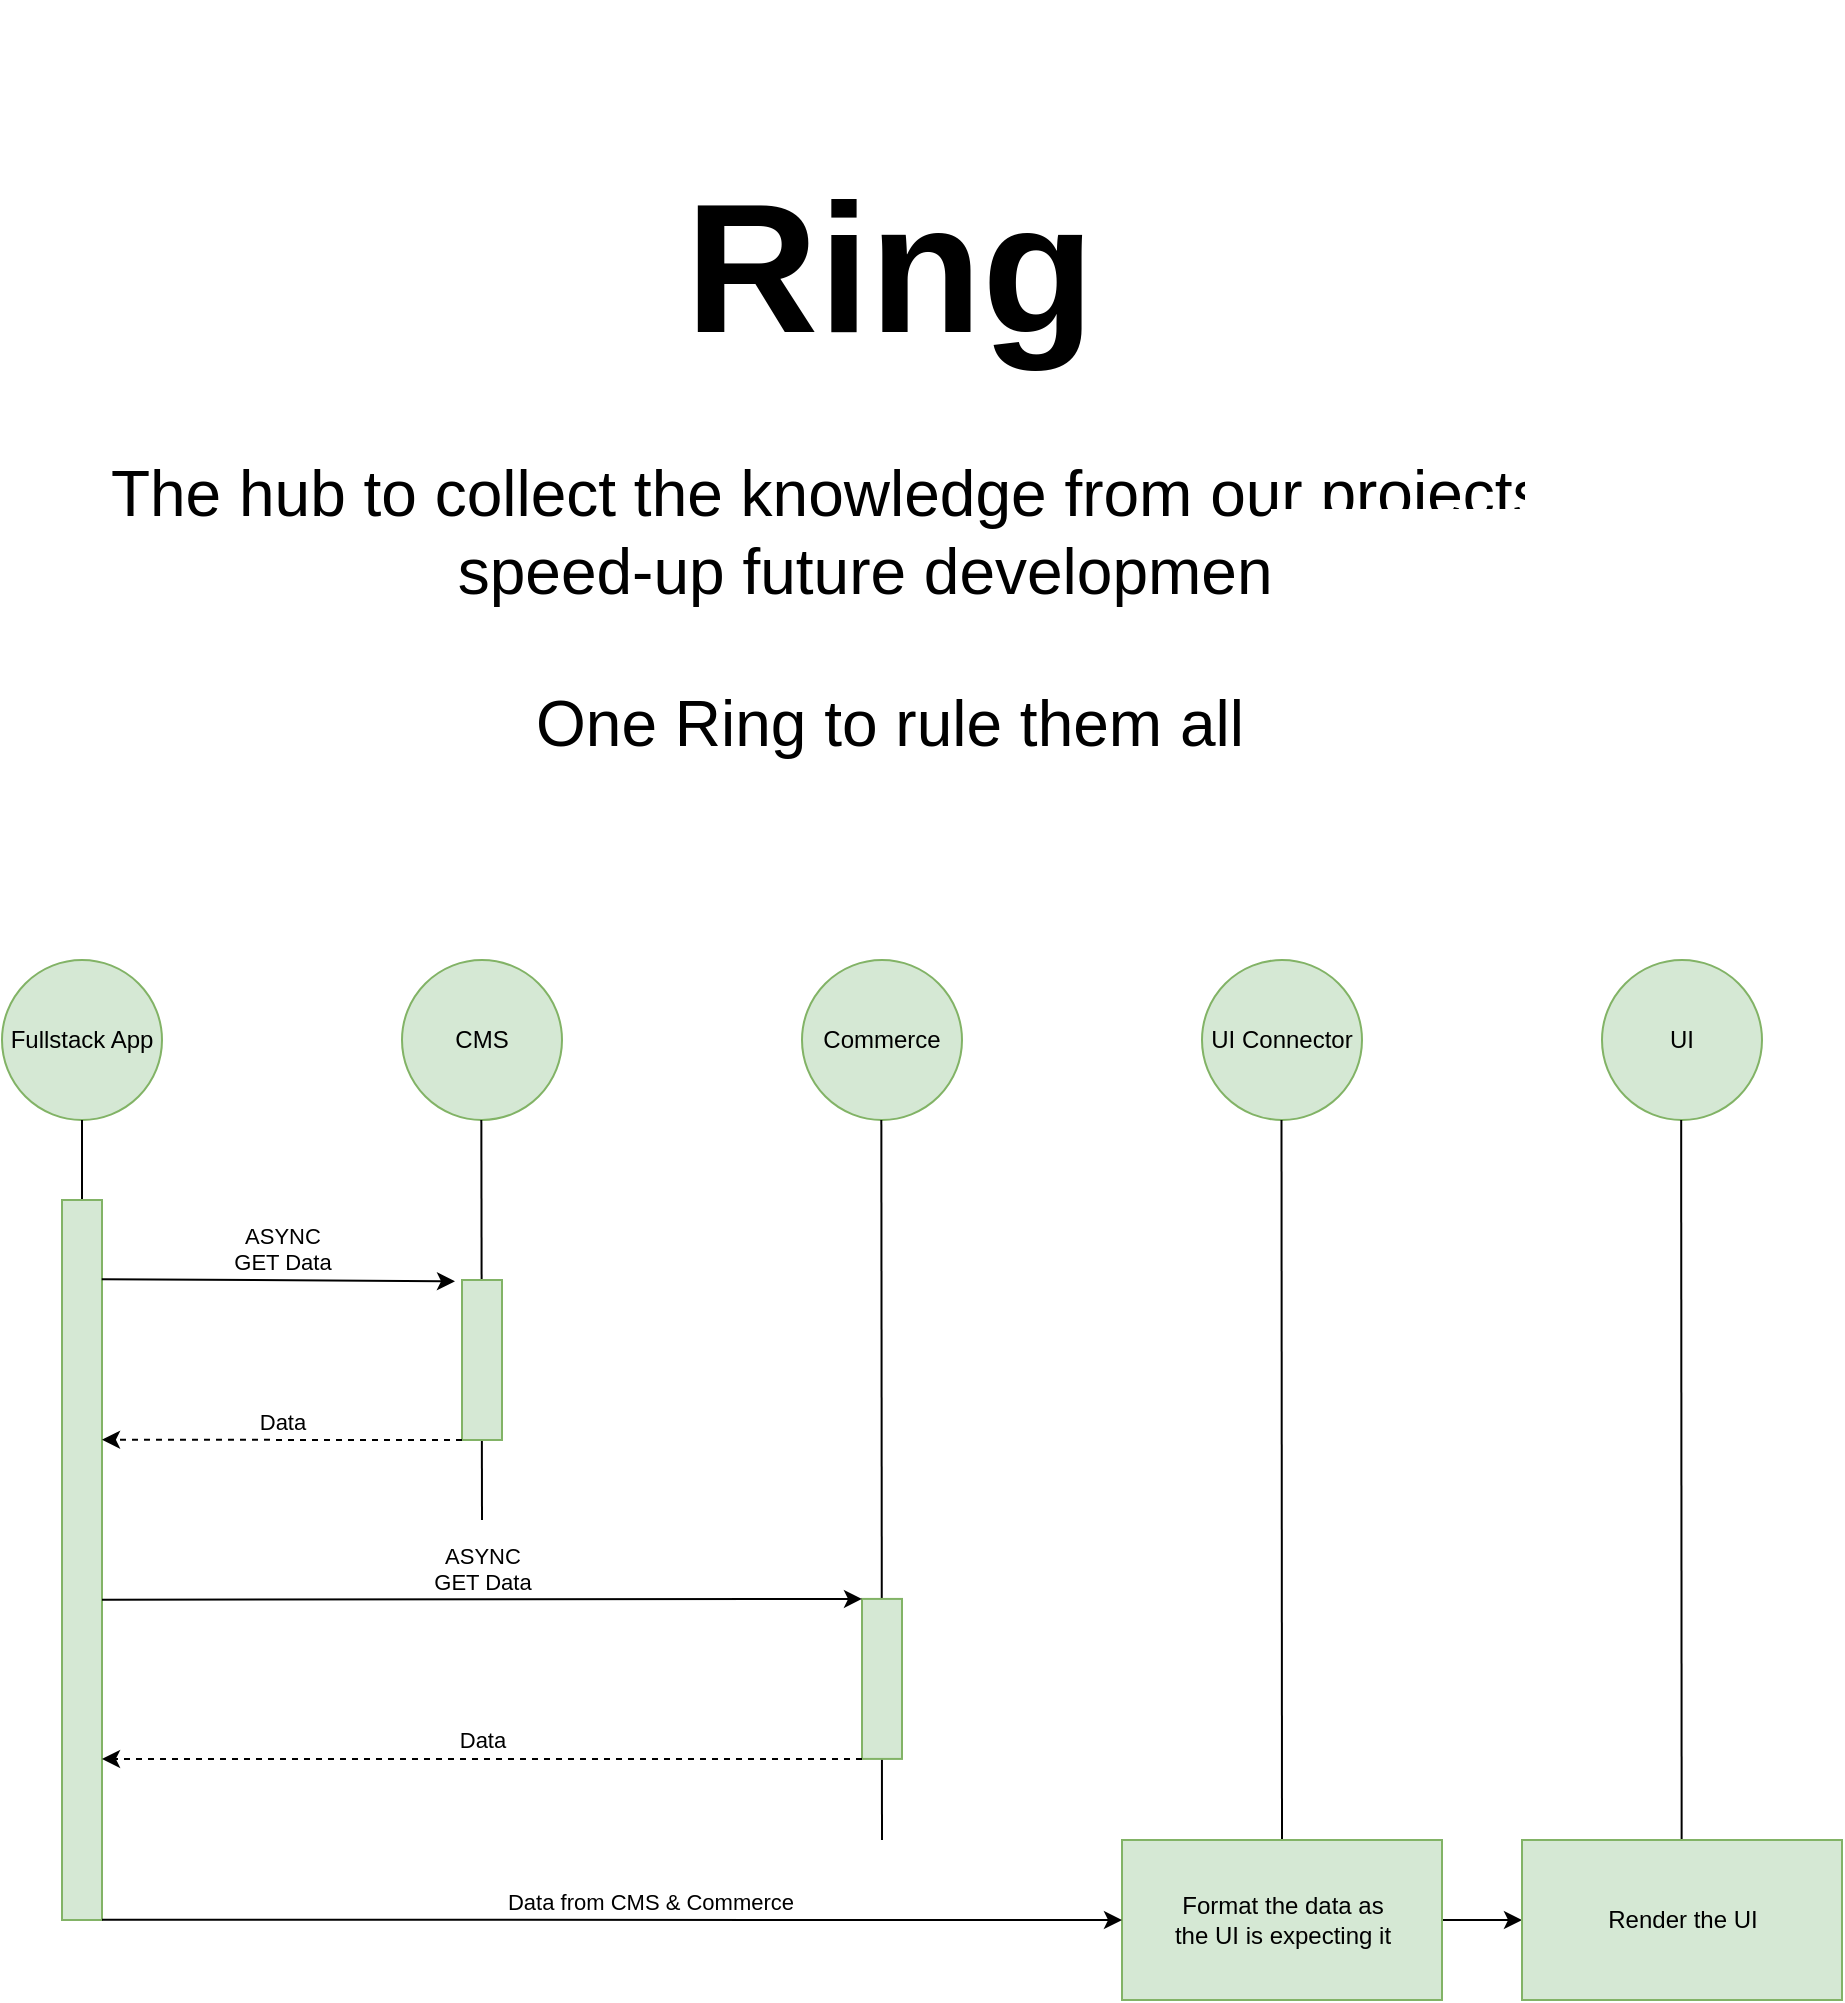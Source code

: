 <mxfile version="16.1.2" type="device" pages="3"><diagram id="fIiTouZA02VbbPkAIAQQ" name="Overview"><mxGraphModel dx="3683" dy="1581" grid="1" gridSize="10" guides="1" tooltips="1" connect="1" arrows="1" fold="1" page="1" pageScale="1" pageWidth="827" pageHeight="1169" math="0" shadow="0"><root><mxCell id="0"/><mxCell id="1" parent="0"/><mxCell id="-QHoc-Nsq_yVDMSprhSQ-43" value="&lt;b&gt;&lt;font&gt;&lt;font style=&quot;font-size: 92px&quot;&gt;Ring&lt;/font&gt;&lt;br&gt;&lt;/font&gt;&lt;/b&gt;&lt;br style=&quot;font-size: 32px&quot;&gt;The hub to collect the knowledge from our projects and speed-up future developments&lt;br style=&quot;font-size: 32px&quot;&gt;&lt;br style=&quot;font-size: 32px&quot;&gt;One Ring to rule them all" style="text;html=1;strokeColor=none;fillColor=none;align=center;verticalAlign=middle;whiteSpace=wrap;rounded=0;fontSize=32;" parent="1" vertex="1"><mxGeometry x="409" width="830" height="460" as="geometry"/></mxCell><mxCell id="abG_9Yn5DNOXOs63FbEO-12" value="Fullstack App" style="ellipse;whiteSpace=wrap;html=1;aspect=fixed;fillColor=#d5e8d4;strokeColor=#82b366;" parent="1" vertex="1"><mxGeometry x="380" y="480" width="80" height="80" as="geometry"/></mxCell><mxCell id="O-v8i3p75bP7X3bG2pLq-1" value="UI Connector" style="ellipse;whiteSpace=wrap;html=1;aspect=fixed;fillColor=#d5e8d4;strokeColor=#82b366;" parent="1" vertex="1"><mxGeometry x="980" y="480" width="80" height="80" as="geometry"/></mxCell><mxCell id="Yddetok1CfhlokOu_6Rv-1" value="CMS" style="ellipse;whiteSpace=wrap;html=1;aspect=fixed;fillColor=#d5e8d4;strokeColor=#82b366;" parent="1" vertex="1"><mxGeometry x="580" y="480" width="80" height="80" as="geometry"/></mxCell><mxCell id="Yddetok1CfhlokOu_6Rv-3" value="Commerce" style="ellipse;whiteSpace=wrap;html=1;aspect=fixed;fillColor=#d5e8d4;strokeColor=#82b366;" parent="1" vertex="1"><mxGeometry x="780" y="480" width="80" height="80" as="geometry"/></mxCell><mxCell id="Yddetok1CfhlokOu_6Rv-4" value="" style="endArrow=none;html=1;rounded=0;entryX=0.5;entryY=1;entryDx=0;entryDy=0;startArrow=none;" parent="1" source="pOcpvyN6u-dHR6XMuDi7-1" target="abG_9Yn5DNOXOs63FbEO-12" edge="1"><mxGeometry width="50" height="50" relative="1" as="geometry"><mxPoint x="420" y="880" as="sourcePoint"/><mxPoint x="1200" y="540" as="targetPoint"/></mxGeometry></mxCell><mxCell id="Yddetok1CfhlokOu_6Rv-5" value="" style="endArrow=none;html=1;rounded=0;entryX=0.5;entryY=1;entryDx=0;entryDy=0;" parent="1" edge="1"><mxGeometry width="50" height="50" relative="1" as="geometry"><mxPoint x="620" y="760" as="sourcePoint"/><mxPoint x="619.67" y="560" as="targetPoint"/></mxGeometry></mxCell><mxCell id="Yddetok1CfhlokOu_6Rv-6" value="" style="endArrow=none;html=1;rounded=0;entryX=0.5;entryY=1;entryDx=0;entryDy=0;" parent="1" edge="1"><mxGeometry width="50" height="50" relative="1" as="geometry"><mxPoint x="820" y="920" as="sourcePoint"/><mxPoint x="819.67" y="560" as="targetPoint"/></mxGeometry></mxCell><mxCell id="pOcpvyN6u-dHR6XMuDi7-1" value="" style="rounded=0;html=1;align=left;verticalAlign=bottom;glass=0;labelPosition=right;verticalLabelPosition=top;fillColor=#d5e8d4;strokeColor=#82b366;" parent="1" vertex="1"><mxGeometry x="410" y="600" width="20" height="360" as="geometry"/></mxCell><mxCell id="pOcpvyN6u-dHR6XMuDi7-3" value="" style="endArrow=classic;html=1;rounded=0;entryX=-0.175;entryY=0.008;entryDx=0;entryDy=0;entryPerimeter=0;exitX=0.994;exitY=0.11;exitDx=0;exitDy=0;exitPerimeter=0;" parent="1" source="pOcpvyN6u-dHR6XMuDi7-1" target="pOcpvyN6u-dHR6XMuDi7-4" edge="1"><mxGeometry width="50" height="50" relative="1" as="geometry"><mxPoint x="440" y="641" as="sourcePoint"/><mxPoint x="580" y="641" as="targetPoint"/></mxGeometry></mxCell><mxCell id="pOcpvyN6u-dHR6XMuDi7-6" value="ASYNC&lt;br&gt;GET Data" style="edgeLabel;html=1;align=center;verticalAlign=bottom;resizable=0;points=[];labelPosition=center;verticalLabelPosition=top;" parent="pOcpvyN6u-dHR6XMuDi7-3" vertex="1" connectable="0"><mxGeometry x="0.28" y="1" relative="1" as="geometry"><mxPoint x="-23" as="offset"/></mxGeometry></mxCell><mxCell id="pOcpvyN6u-dHR6XMuDi7-4" value="" style="rounded=0;html=1;align=left;verticalAlign=bottom;glass=0;labelPosition=right;verticalLabelPosition=top;fillColor=#d5e8d4;strokeColor=#82b366;" parent="1" vertex="1"><mxGeometry x="610" y="640" width="20" height="80" as="geometry"/></mxCell><mxCell id="pOcpvyN6u-dHR6XMuDi7-5" value="Data" style="endArrow=classic;html=1;rounded=0;exitX=0;exitY=1;exitDx=0;exitDy=0;dashed=1;labelPosition=center;verticalLabelPosition=top;align=center;verticalAlign=bottom;entryX=1;entryY=0.333;entryDx=0;entryDy=0;entryPerimeter=0;" parent="1" source="pOcpvyN6u-dHR6XMuDi7-4" target="pOcpvyN6u-dHR6XMuDi7-1" edge="1"><mxGeometry width="50" height="50" relative="1" as="geometry"><mxPoint x="441.5" y="651.04" as="sourcePoint"/><mxPoint x="616.5" y="651.44" as="targetPoint"/></mxGeometry></mxCell><mxCell id="pOcpvyN6u-dHR6XMuDi7-7" value="" style="rounded=0;html=1;align=left;verticalAlign=bottom;glass=0;labelPosition=right;verticalLabelPosition=top;fillColor=#d5e8d4;strokeColor=#82b366;" parent="1" vertex="1"><mxGeometry x="810" y="799.46" width="20" height="80" as="geometry"/></mxCell><mxCell id="pOcpvyN6u-dHR6XMuDi7-8" value="" style="endArrow=classic;html=1;rounded=0;exitX=1.075;exitY=0.228;exitDx=0;exitDy=0;exitPerimeter=0;entryX=0;entryY=0;entryDx=0;entryDy=0;" parent="1" target="pOcpvyN6u-dHR6XMuDi7-7" edge="1"><mxGeometry width="50" height="50" relative="1" as="geometry"><mxPoint x="430" y="799.86" as="sourcePoint"/><mxPoint x="605" y="799.46" as="targetPoint"/></mxGeometry></mxCell><mxCell id="pOcpvyN6u-dHR6XMuDi7-9" value="ASYNC&lt;br&gt;GET Data" style="edgeLabel;html=1;align=center;verticalAlign=bottom;resizable=0;points=[];labelPosition=center;verticalLabelPosition=top;" parent="pOcpvyN6u-dHR6XMuDi7-8" vertex="1" connectable="0"><mxGeometry x="0.28" y="1" relative="1" as="geometry"><mxPoint x="-53" y="1" as="offset"/></mxGeometry></mxCell><mxCell id="pOcpvyN6u-dHR6XMuDi7-10" value="Data" style="endArrow=classic;html=1;rounded=0;exitX=0;exitY=1;exitDx=0;exitDy=0;dashed=1;labelPosition=center;verticalLabelPosition=top;align=center;verticalAlign=bottom;" parent="1" edge="1"><mxGeometry width="50" height="50" relative="1" as="geometry"><mxPoint x="810" y="879.44" as="sourcePoint"/><mxPoint x="430" y="879.46" as="targetPoint"/></mxGeometry></mxCell><mxCell id="pOcpvyN6u-dHR6XMuDi7-11" value="" style="endArrow=none;html=1;rounded=0;entryX=0.5;entryY=1;entryDx=0;entryDy=0;exitX=0.5;exitY=0;exitDx=0;exitDy=0;" parent="1" source="pOcpvyN6u-dHR6XMuDi7-12" edge="1"><mxGeometry width="50" height="50" relative="1" as="geometry"><mxPoint x="1020.08" y="880" as="sourcePoint"/><mxPoint x="1019.75" y="560" as="targetPoint"/></mxGeometry></mxCell><mxCell id="pOcpvyN6u-dHR6XMuDi7-18" value="" style="edgeStyle=orthogonalEdgeStyle;rounded=0;orthogonalLoop=1;jettySize=auto;html=1;" parent="1" source="pOcpvyN6u-dHR6XMuDi7-12" target="pOcpvyN6u-dHR6XMuDi7-17" edge="1"><mxGeometry relative="1" as="geometry"/></mxCell><mxCell id="pOcpvyN6u-dHR6XMuDi7-12" value="Format the data as&lt;br&gt;the UI is expecting it" style="rounded=0;html=1;align=center;verticalAlign=middle;glass=0;labelPosition=center;verticalLabelPosition=middle;fillColor=#d5e8d4;strokeColor=#82b366;" parent="1" vertex="1"><mxGeometry x="940" y="920" width="160" height="80" as="geometry"/></mxCell><mxCell id="pOcpvyN6u-dHR6XMuDi7-13" value="" style="endArrow=classic;html=1;rounded=0;exitX=1.075;exitY=0.228;exitDx=0;exitDy=0;exitPerimeter=0;entryX=0;entryY=0.5;entryDx=0;entryDy=0;" parent="1" target="pOcpvyN6u-dHR6XMuDi7-12" edge="1"><mxGeometry width="50" height="50" relative="1" as="geometry"><mxPoint x="430" y="959.84" as="sourcePoint"/><mxPoint x="810" y="959.44" as="targetPoint"/></mxGeometry></mxCell><mxCell id="pOcpvyN6u-dHR6XMuDi7-14" value="Data from CMS &amp;amp; Commerce" style="edgeLabel;html=1;align=center;verticalAlign=bottom;resizable=0;points=[];labelPosition=center;verticalLabelPosition=top;" parent="pOcpvyN6u-dHR6XMuDi7-13" vertex="1" connectable="0"><mxGeometry x="0.28" y="1" relative="1" as="geometry"><mxPoint x="-53" y="1" as="offset"/></mxGeometry></mxCell><mxCell id="pOcpvyN6u-dHR6XMuDi7-15" value="UI" style="ellipse;whiteSpace=wrap;html=1;aspect=fixed;fillColor=#d5e8d4;strokeColor=#82b366;" parent="1" vertex="1"><mxGeometry x="1180" y="480" width="80" height="80" as="geometry"/></mxCell><mxCell id="pOcpvyN6u-dHR6XMuDi7-16" value="" style="endArrow=none;html=1;rounded=0;entryX=0.5;entryY=1;entryDx=0;entryDy=0;exitX=0.5;exitY=0;exitDx=0;exitDy=0;" parent="1" edge="1"><mxGeometry width="50" height="50" relative="1" as="geometry"><mxPoint x="1219.83" y="920" as="sourcePoint"/><mxPoint x="1219.58" y="560" as="targetPoint"/></mxGeometry></mxCell><mxCell id="pOcpvyN6u-dHR6XMuDi7-17" value="Render the UI" style="rounded=0;html=1;align=center;verticalAlign=middle;glass=0;labelPosition=center;verticalLabelPosition=middle;fillColor=#d5e8d4;strokeColor=#82b366;" parent="1" vertex="1"><mxGeometry x="1140" y="920" width="160" height="80" as="geometry"/></mxCell></root></mxGraphModel></diagram><diagram name="Detailed Architecture" id="LMMUinDfTB6qwT-JX-C8"><mxGraphModel dx="9820" dy="4217" grid="1" gridSize="10" guides="1" tooltips="1" connect="1" arrows="1" fold="1" page="1" pageScale="1" pageWidth="827" pageHeight="1169" math="0" shadow="0"><root><mxCell id="OX2PZ6XLS6k163-vNKgk-0"/><mxCell id="OX2PZ6XLS6k163-vNKgk-1" parent="OX2PZ6XLS6k163-vNKgk-0"/><mxCell id="aLBtTtnWLq44aoJaGZx0-0" value="App" style="rounded=0;whiteSpace=wrap;html=1;verticalAlign=top;fontSize=96;" parent="OX2PZ6XLS6k163-vNKgk-1" vertex="1"><mxGeometry x="320" y="400" width="800" height="2640" as="geometry"/></mxCell><mxCell id="cOuTFgkGJgG9HF9qABZP-90" value="UI" style="rounded=0;whiteSpace=wrap;html=1;verticalAlign=top;fontSize=96;" parent="OX2PZ6XLS6k163-vNKgk-1" vertex="1"><mxGeometry x="3040" y="1680" width="2400" height="1360" as="geometry"/></mxCell><mxCell id="cOuTFgkGJgG9HF9qABZP-18" value="Data Connectors" style="rounded=0;whiteSpace=wrap;html=1;verticalAlign=top;fontSize=96;" parent="OX2PZ6XLS6k163-vNKgk-1" vertex="1"><mxGeometry x="1320" y="400" width="1440" height="1160" as="geometry"/></mxCell><mxCell id="OX2PZ6XLS6k163-vNKgk-2" value="@ring/ui-preset" style="rounded=0;whiteSpace=wrap;html=1;verticalAlign=bottom;labelPosition=center;verticalLabelPosition=top;align=center;fontSize=64;" parent="OX2PZ6XLS6k163-vNKgk-1" vertex="1"><mxGeometry x="4600" y="2760" width="560" height="160" as="geometry"/></mxCell><mxCell id="OX2PZ6XLS6k163-vNKgk-9" value="@ring/app" style="rounded=0;whiteSpace=wrap;html=1;verticalAlign=bottom;fontSize=64;labelPosition=center;verticalLabelPosition=top;align=center;" parent="OX2PZ6XLS6k163-vNKgk-1" vertex="1"><mxGeometry x="400" y="615" width="640" height="2095" as="geometry"/></mxCell><mxCell id="OX2PZ6XLS6k163-vNKgk-12" style="edgeStyle=orthogonalEdgeStyle;rounded=0;orthogonalLoop=1;jettySize=auto;html=1;exitX=0.5;exitY=1;exitDx=0;exitDy=0;entryX=0.5;entryY=0;entryDx=0;entryDy=0;" parent="OX2PZ6XLS6k163-vNKgk-1" source="OX2PZ6XLS6k163-vNKgk-13" target="OX2PZ6XLS6k163-vNKgk-14" edge="1"><mxGeometry relative="1" as="geometry"/></mxCell><mxCell id="aLBtTtnWLq44aoJaGZx0-1" value="Page with sections&lt;br&gt;CMS + Commerce&lt;br&gt;data" style="edgeLabel;html=1;align=center;verticalAlign=middle;resizable=0;points=[];fontSize=32;" parent="OX2PZ6XLS6k163-vNKgk-12" vertex="1" connectable="0"><mxGeometry x="0.056" y="-3" relative="1" as="geometry"><mxPoint as="offset"/></mxGeometry></mxCell><mxCell id="OX2PZ6XLS6k163-vNKgk-13" value="getStaticProps&lt;br&gt;getServerSideProps" style="rounded=0;whiteSpace=wrap;html=1;labelPosition=center;verticalLabelPosition=middle;align=center;verticalAlign=top;" parent="OX2PZ6XLS6k163-vNKgk-1" vertex="1"><mxGeometry x="460" y="735" width="510" height="370" as="geometry"/></mxCell><mxCell id="OX2PZ6XLS6k163-vNKgk-14" value="render" style="rounded=0;whiteSpace=wrap;html=1;" parent="OX2PZ6XLS6k163-vNKgk-1" vertex="1"><mxGeometry x="460" y="2157.5" width="510" height="270" as="geometry"/></mxCell><mxCell id="OX2PZ6XLS6k163-vNKgk-35" style="edgeStyle=orthogonalEdgeStyle;rounded=0;orthogonalLoop=1;jettySize=auto;html=1;exitX=0;exitY=0.5;exitDx=0;exitDy=0;entryX=1;entryY=0.5;entryDx=0;entryDy=0;" parent="OX2PZ6XLS6k163-vNKgk-1" source="OX2PZ6XLS6k163-vNKgk-36" target="OX2PZ6XLS6k163-vNKgk-2" edge="1"><mxGeometry relative="1" as="geometry"/></mxCell><mxCell id="OX2PZ6XLS6k163-vNKgk-36" value="Figma" style="rounded=0;whiteSpace=wrap;html=1;" parent="OX2PZ6XLS6k163-vNKgk-1" vertex="1"><mxGeometry x="5242" y="2810" width="120" height="60" as="geometry"/></mxCell><mxCell id="cOuTFgkGJgG9HF9qABZP-55" style="edgeStyle=orthogonalEdgeStyle;rounded=0;orthogonalLoop=1;jettySize=auto;html=1;exitX=1;exitY=0.25;exitDx=0;exitDy=0;entryX=0;entryY=0.25;entryDx=0;entryDy=0;fontSize=32;startArrow=none;startFill=0;" parent="OX2PZ6XLS6k163-vNKgk-1" source="OX2PZ6XLS6k163-vNKgk-37" target="cOuTFgkGJgG9HF9qABZP-53" edge="1"><mxGeometry relative="1" as="geometry"/></mxCell><mxCell id="cOuTFgkGJgG9HF9qABZP-56" style="edgeStyle=orthogonalEdgeStyle;rounded=0;orthogonalLoop=1;jettySize=auto;html=1;exitX=0;exitY=0.75;exitDx=0;exitDy=0;entryX=1;entryY=0.75;entryDx=0;entryDy=0;fontSize=32;startArrow=none;startFill=0;dashed=1;" parent="OX2PZ6XLS6k163-vNKgk-1" source="OX2PZ6XLS6k163-vNKgk-37" target="cOuTFgkGJgG9HF9qABZP-52" edge="1"><mxGeometry relative="1" as="geometry"/></mxCell><mxCell id="OX2PZ6XLS6k163-vNKgk-37" value="@ring/commerce" style="rounded=0;whiteSpace=wrap;html=1;verticalAlign=bottom;fontSize=64;labelPosition=center;verticalLabelPosition=top;align=center;" parent="OX2PZ6XLS6k163-vNKgk-1" vertex="1"><mxGeometry x="1790" y="1105" width="490" height="360" as="geometry"/></mxCell><mxCell id="OX2PZ6XLS6k163-vNKgk-50" value="create preset" style="rounded=0;whiteSpace=wrap;html=1;" parent="OX2PZ6XLS6k163-vNKgk-1" vertex="1"><mxGeometry x="4820" y="2805" width="120" height="60" as="geometry"/></mxCell><mxCell id="cOuTFgkGJgG9HF9qABZP-87" style="edgeStyle=orthogonalEdgeStyle;rounded=0;orthogonalLoop=1;jettySize=auto;html=1;exitX=1;exitY=0.5;exitDx=0;exitDy=0;entryX=0;entryY=0.25;entryDx=0;entryDy=0;fontSize=32;startArrow=none;startFill=0;" parent="OX2PZ6XLS6k163-vNKgk-1" source="OX2PZ6XLS6k163-vNKgk-58" target="cOuTFgkGJgG9HF9qABZP-82" edge="1"><mxGeometry relative="1" as="geometry"><Array as="points"><mxPoint x="1160" y="815"/><mxPoint x="1160" y="745"/></Array></mxGeometry></mxCell><mxCell id="OX2PZ6XLS6k163-vNKgk-58" value="GET CMS Data" style="rounded=0;whiteSpace=wrap;html=1;" parent="OX2PZ6XLS6k163-vNKgk-1" vertex="1"><mxGeometry x="650" y="785" width="120" height="60" as="geometry"/></mxCell><mxCell id="1cRuZlXbHJAYiJr0D5YZ-3" value="Page with Sections" style="rounded=0;whiteSpace=wrap;html=1;" parent="OX2PZ6XLS6k163-vNKgk-1" vertex="1"><mxGeometry x="652" y="865" width="120" height="60" as="geometry"/></mxCell><mxCell id="1cRuZlXbHJAYiJr0D5YZ-6" value="Attach Commerce Data to Sections" style="rounded=0;whiteSpace=wrap;html=1;" parent="OX2PZ6XLS6k163-vNKgk-1" vertex="1"><mxGeometry x="650" y="1025" width="120" height="60" as="geometry"/></mxCell><mxCell id="cOuTFgkGJgG9HF9qABZP-15" style="edgeStyle=orthogonalEdgeStyle;rounded=0;orthogonalLoop=1;jettySize=auto;html=1;exitX=1;exitY=0.5;exitDx=0;exitDy=0;startArrow=none;startFill=0;entryX=0;entryY=0.25;entryDx=0;entryDy=0;" parent="OX2PZ6XLS6k163-vNKgk-1" source="cOuTFgkGJgG9HF9qABZP-14" target="cOuTFgkGJgG9HF9qABZP-52" edge="1"><mxGeometry relative="1" as="geometry"><mxPoint x="1320" y="1100" as="targetPoint"/><Array as="points"><mxPoint x="1200" y="975"/><mxPoint x="1200" y="1230"/><mxPoint x="1400" y="1230"/></Array></mxGeometry></mxCell><mxCell id="cOuTFgkGJgG9HF9qABZP-14" value="GET Commerce Data" style="rounded=0;whiteSpace=wrap;html=1;" parent="OX2PZ6XLS6k163-vNKgk-1" vertex="1"><mxGeometry x="652" y="945" width="120" height="60" as="geometry"/></mxCell><mxCell id="cOuTFgkGJgG9HF9qABZP-19" value="Data" style="rounded=0;whiteSpace=wrap;html=1;verticalAlign=top;fontSize=96;" parent="OX2PZ6XLS6k163-vNKgk-1" vertex="1"><mxGeometry x="3040" y="400" width="1440" height="1160" as="geometry"/></mxCell><mxCell id="cOuTFgkGJgG9HF9qABZP-86" style="edgeStyle=orthogonalEdgeStyle;rounded=0;orthogonalLoop=1;jettySize=auto;html=1;exitX=0;exitY=0.75;exitDx=0;exitDy=0;entryX=1;entryY=0.75;entryDx=0;entryDy=0;dashed=1;fontSize=32;startArrow=none;startFill=0;" parent="OX2PZ6XLS6k163-vNKgk-1" source="cOuTFgkGJgG9HF9qABZP-20" target="cOuTFgkGJgG9HF9qABZP-84" edge="1"><mxGeometry relative="1" as="geometry"/></mxCell><mxCell id="cOuTFgkGJgG9HF9qABZP-20" value="cms" style="rounded=0;whiteSpace=wrap;html=1;verticalAlign=bottom;fontSize=64;labelPosition=center;verticalLabelPosition=top;align=center;" parent="OX2PZ6XLS6k163-vNKgk-1" vertex="1"><mxGeometry x="3280" y="645" width="960" height="330" as="geometry"/></mxCell><mxCell id="cOuTFgkGJgG9HF9qABZP-21" value="sections" style="rounded=0;whiteSpace=wrap;html=1;verticalAlign=top;" parent="OX2PZ6XLS6k163-vNKgk-1" vertex="1"><mxGeometry x="3930" y="665" width="280" height="290" as="geometry"/></mxCell><mxCell id="cOuTFgkGJgG9HF9qABZP-22" value="pages" style="rounded=0;whiteSpace=wrap;html=1;verticalAlign=top;" parent="OX2PZ6XLS6k163-vNKgk-1" vertex="1"><mxGeometry x="3310" y="665" width="280" height="290" as="geometry"/></mxCell><mxCell id="cOuTFgkGJgG9HF9qABZP-23" style="edgeStyle=orthogonalEdgeStyle;rounded=0;jumpStyle=arc;orthogonalLoop=1;jettySize=auto;html=1;exitX=1;exitY=0.5;exitDx=0;exitDy=0;startArrow=none;startFill=0;" parent="OX2PZ6XLS6k163-vNKgk-1" source="cOuTFgkGJgG9HF9qABZP-26" target="cOuTFgkGJgG9HF9qABZP-28" edge="1"><mxGeometry relative="1" as="geometry"><Array as="points"><mxPoint x="3760" y="735"/><mxPoint x="3760" y="815"/></Array></mxGeometry></mxCell><mxCell id="cOuTFgkGJgG9HF9qABZP-24" style="edgeStyle=orthogonalEdgeStyle;rounded=0;jumpStyle=arc;orthogonalLoop=1;jettySize=auto;html=1;exitX=1;exitY=0.5;exitDx=0;exitDy=0;entryX=0;entryY=0.5;entryDx=0;entryDy=0;startArrow=none;startFill=0;" parent="OX2PZ6XLS6k163-vNKgk-1" source="cOuTFgkGJgG9HF9qABZP-26" target="cOuTFgkGJgG9HF9qABZP-27" edge="1"><mxGeometry relative="1" as="geometry"/></mxCell><mxCell id="cOuTFgkGJgG9HF9qABZP-25" style="edgeStyle=orthogonalEdgeStyle;rounded=0;jumpStyle=arc;orthogonalLoop=1;jettySize=auto;html=1;exitX=1;exitY=0.5;exitDx=0;exitDy=0;entryX=0;entryY=0.5;entryDx=0;entryDy=0;startArrow=none;startFill=0;" parent="OX2PZ6XLS6k163-vNKgk-1" source="cOuTFgkGJgG9HF9qABZP-26" target="cOuTFgkGJgG9HF9qABZP-29" edge="1"><mxGeometry relative="1" as="geometry"/></mxCell><mxCell id="cOuTFgkGJgG9HF9qABZP-26" value="ContentPage" style="rounded=0;whiteSpace=wrap;html=1;" parent="OX2PZ6XLS6k163-vNKgk-1" vertex="1"><mxGeometry x="3390" y="705" width="120" height="60" as="geometry"/></mxCell><mxCell id="cOuTFgkGJgG9HF9qABZP-27" value="Header" style="rounded=0;whiteSpace=wrap;html=1;" parent="OX2PZ6XLS6k163-vNKgk-1" vertex="1"><mxGeometry x="4010" y="705" width="120" height="60" as="geometry"/></mxCell><mxCell id="cOuTFgkGJgG9HF9qABZP-28" value="Hero" style="rounded=0;whiteSpace=wrap;html=1;" parent="OX2PZ6XLS6k163-vNKgk-1" vertex="1"><mxGeometry x="4010" y="785" width="120" height="60" as="geometry"/></mxCell><mxCell id="cOuTFgkGJgG9HF9qABZP-29" value="ProductDetail" style="rounded=0;whiteSpace=wrap;html=1;" parent="OX2PZ6XLS6k163-vNKgk-1" vertex="1"><mxGeometry x="4010" y="865" width="120" height="60" as="geometry"/></mxCell><mxCell id="cOuTFgkGJgG9HF9qABZP-45" style="edgeStyle=orthogonalEdgeStyle;rounded=0;orthogonalLoop=1;jettySize=auto;html=1;exitX=0;exitY=0.75;exitDx=0;exitDy=0;entryX=1;entryY=0.75;entryDx=0;entryDy=0;fontSize=96;startArrow=none;startFill=0;dashed=1;" parent="OX2PZ6XLS6k163-vNKgk-1" source="cOuTFgkGJgG9HF9qABZP-30" target="cOuTFgkGJgG9HF9qABZP-53" edge="1"><mxGeometry relative="1" as="geometry"/></mxCell><mxCell id="cOuTFgkGJgG9HF9qABZP-30" value="commerce" style="rounded=0;whiteSpace=wrap;html=1;verticalAlign=bottom;fontSize=64;labelPosition=center;verticalLabelPosition=top;align=center;" parent="OX2PZ6XLS6k163-vNKgk-1" vertex="1"><mxGeometry x="3280" y="1105" width="960" height="360" as="geometry"/></mxCell><mxCell id="cOuTFgkGJgG9HF9qABZP-31" value="Orders" style="rounded=0;whiteSpace=wrap;html=1;" parent="OX2PZ6XLS6k163-vNKgk-1" vertex="1"><mxGeometry x="3310" y="1145" width="120" height="60" as="geometry"/></mxCell><mxCell id="cOuTFgkGJgG9HF9qABZP-32" value="Subscriptions" style="rounded=0;whiteSpace=wrap;html=1;" parent="OX2PZ6XLS6k163-vNKgk-1" vertex="1"><mxGeometry x="3470" y="1145" width="120" height="60" as="geometry"/></mxCell><mxCell id="cOuTFgkGJgG9HF9qABZP-33" value="Customers" style="rounded=0;whiteSpace=wrap;html=1;" parent="OX2PZ6XLS6k163-vNKgk-1" vertex="1"><mxGeometry x="3630" y="1145" width="120" height="60" as="geometry"/></mxCell><mxCell id="cOuTFgkGJgG9HF9qABZP-34" value="Products" style="rounded=0;whiteSpace=wrap;html=1;" parent="OX2PZ6XLS6k163-vNKgk-1" vertex="1"><mxGeometry x="3790" y="1145" width="120" height="60" as="geometry"/></mxCell><mxCell id="cOuTFgkGJgG9HF9qABZP-35" value="Categories" style="rounded=0;whiteSpace=wrap;html=1;" parent="OX2PZ6XLS6k163-vNKgk-1" vertex="1"><mxGeometry x="3790" y="1225" width="120" height="60" as="geometry"/></mxCell><mxCell id="cOuTFgkGJgG9HF9qABZP-36" value="Gift Cards" style="rounded=0;whiteSpace=wrap;html=1;" parent="OX2PZ6XLS6k163-vNKgk-1" vertex="1"><mxGeometry x="3790" y="1385" width="120" height="60" as="geometry"/></mxCell><mxCell id="cOuTFgkGJgG9HF9qABZP-37" value="Attributes" style="rounded=0;whiteSpace=wrap;html=1;" parent="OX2PZ6XLS6k163-vNKgk-1" vertex="1"><mxGeometry x="3790" y="1305" width="120" height="60" as="geometry"/></mxCell><mxCell id="cOuTFgkGJgG9HF9qABZP-38" value="Draft Orders" style="rounded=0;whiteSpace=wrap;html=1;" parent="OX2PZ6XLS6k163-vNKgk-1" vertex="1"><mxGeometry x="3310" y="1225" width="120" height="60" as="geometry"/></mxCell><mxCell id="cOuTFgkGJgG9HF9qABZP-39" value="Carts" style="rounded=0;whiteSpace=wrap;html=1;" parent="OX2PZ6XLS6k163-vNKgk-1" vertex="1"><mxGeometry x="3310" y="1305" width="120" height="60" as="geometry"/></mxCell><mxCell id="cOuTFgkGJgG9HF9qABZP-40" value="Coupons" style="rounded=0;whiteSpace=wrap;html=1;" parent="OX2PZ6XLS6k163-vNKgk-1" vertex="1"><mxGeometry x="3950" y="1145" width="120" height="60" as="geometry"/></mxCell><mxCell id="cOuTFgkGJgG9HF9qABZP-41" value="Promotions" style="rounded=0;whiteSpace=wrap;html=1;" parent="OX2PZ6XLS6k163-vNKgk-1" vertex="1"><mxGeometry x="3950" y="1225" width="120" height="60" as="geometry"/></mxCell><mxCell id="cOuTFgkGJgG9HF9qABZP-44" style="edgeStyle=orthogonalEdgeStyle;rounded=0;orthogonalLoop=1;jettySize=auto;html=1;exitX=1;exitY=0.25;exitDx=0;exitDy=0;entryX=0;entryY=0.25;entryDx=0;entryDy=0;fontSize=96;startArrow=none;startFill=0;" parent="OX2PZ6XLS6k163-vNKgk-1" source="cOuTFgkGJgG9HF9qABZP-53" target="cOuTFgkGJgG9HF9qABZP-30" edge="1"><mxGeometry relative="1" as="geometry"/></mxCell><mxCell id="cOuTFgkGJgG9HF9qABZP-51" value="CRUD Operations" style="text;html=1;strokeColor=none;fillColor=none;align=center;verticalAlign=middle;whiteSpace=wrap;rounded=0;fontSize=32;" parent="OX2PZ6XLS6k163-vNKgk-1" vertex="1"><mxGeometry x="2010" y="1255" width="60" height="30" as="geometry"/></mxCell><mxCell id="cOuTFgkGJgG9HF9qABZP-54" style="edgeStyle=orthogonalEdgeStyle;rounded=0;orthogonalLoop=1;jettySize=auto;html=1;exitX=1;exitY=0.25;exitDx=0;exitDy=0;entryX=0;entryY=0.25;entryDx=0;entryDy=0;fontSize=32;startArrow=none;startFill=0;" parent="OX2PZ6XLS6k163-vNKgk-1" source="cOuTFgkGJgG9HF9qABZP-52" target="OX2PZ6XLS6k163-vNKgk-37" edge="1"><mxGeometry relative="1" as="geometry"/></mxCell><mxCell id="cOuTFgkGJgG9HF9qABZP-52" value="Same Input/Output&lt;br&gt;for @ring/App" style="rounded=0;whiteSpace=wrap;html=1;fontSize=32;" parent="OX2PZ6XLS6k163-vNKgk-1" vertex="1"><mxGeometry x="1400" y="1185" width="260" height="200" as="geometry"/></mxCell><mxCell id="cOuTFgkGJgG9HF9qABZP-57" style="edgeStyle=orthogonalEdgeStyle;rounded=0;orthogonalLoop=1;jettySize=auto;html=1;exitX=0;exitY=0.75;exitDx=0;exitDy=0;entryX=1;entryY=0.75;entryDx=0;entryDy=0;dashed=1;fontSize=32;startArrow=none;startFill=0;" parent="OX2PZ6XLS6k163-vNKgk-1" source="cOuTFgkGJgG9HF9qABZP-53" target="OX2PZ6XLS6k163-vNKgk-37" edge="1"><mxGeometry relative="1" as="geometry"/></mxCell><mxCell id="cOuTFgkGJgG9HF9qABZP-53" value="Specific Input/Output&lt;br&gt;for each commerce Platform" style="rounded=0;whiteSpace=wrap;html=1;fontSize=32;" parent="OX2PZ6XLS6k163-vNKgk-1" vertex="1"><mxGeometry x="2420" y="1185" width="260" height="200" as="geometry"/></mxCell><mxCell id="cOuTFgkGJgG9HF9qABZP-16" style="edgeStyle=orthogonalEdgeStyle;rounded=0;orthogonalLoop=1;jettySize=auto;html=1;exitX=0;exitY=0.75;exitDx=0;exitDy=0;entryX=1;entryY=0.5;entryDx=0;entryDy=0;startArrow=none;startFill=0;dashed=1;" parent="OX2PZ6XLS6k163-vNKgk-1" source="cOuTFgkGJgG9HF9qABZP-52" target="1cRuZlXbHJAYiJr0D5YZ-6" edge="1"><mxGeometry relative="1" as="geometry"><Array as="points"><mxPoint x="1400" y="1330"/><mxPoint x="1160" y="1330"/><mxPoint x="1160" y="1055"/></Array></mxGeometry></mxCell><mxCell id="cOuTFgkGJgG9HF9qABZP-58" value="UI Connectors" style="rounded=0;whiteSpace=wrap;html=1;verticalAlign=top;fontSize=96;" parent="OX2PZ6XLS6k163-vNKgk-1" vertex="1"><mxGeometry x="1320" y="1680" width="1440" height="1360" as="geometry"/></mxCell><mxCell id="cOuTFgkGJgG9HF9qABZP-59" value="@ring/cms" style="rounded=0;whiteSpace=wrap;html=1;verticalAlign=bottom;fontSize=64;labelPosition=center;verticalLabelPosition=top;align=center;" parent="OX2PZ6XLS6k163-vNKgk-1" vertex="1"><mxGeometry x="1685" y="1920" width="700" height="745" as="geometry"/></mxCell><mxCell id="cOuTFgkGJgG9HF9qABZP-61" value="pages" style="rounded=0;whiteSpace=wrap;html=1;verticalAlign=top;" parent="OX2PZ6XLS6k163-vNKgk-1" vertex="1"><mxGeometry x="1900" y="1975" width="280" height="265" as="geometry"/></mxCell><mxCell id="cOuTFgkGJgG9HF9qABZP-65" value="ContentPage" style="rounded=0;whiteSpace=wrap;html=1;" parent="OX2PZ6XLS6k163-vNKgk-1" vertex="1"><mxGeometry x="1980" y="2010" width="120" height="60" as="geometry"/></mxCell><mxCell id="cOuTFgkGJgG9HF9qABZP-77" style="edgeStyle=orthogonalEdgeStyle;rounded=0;orthogonalLoop=1;jettySize=auto;html=1;exitX=1;exitY=0.25;exitDx=0;exitDy=0;entryX=0;entryY=0.25;entryDx=0;entryDy=0;fontSize=32;startArrow=none;startFill=0;" parent="OX2PZ6XLS6k163-vNKgk-1" source="cOuTFgkGJgG9HF9qABZP-79" target="cOuTFgkGJgG9HF9qABZP-84" edge="1"><mxGeometry relative="1" as="geometry"/></mxCell><mxCell id="cOuTFgkGJgG9HF9qABZP-78" style="edgeStyle=orthogonalEdgeStyle;rounded=0;orthogonalLoop=1;jettySize=auto;html=1;exitX=0;exitY=0.75;exitDx=0;exitDy=0;entryX=1;entryY=0.75;entryDx=0;entryDy=0;fontSize=32;startArrow=none;startFill=0;dashed=1;" parent="OX2PZ6XLS6k163-vNKgk-1" source="cOuTFgkGJgG9HF9qABZP-79" target="cOuTFgkGJgG9HF9qABZP-82" edge="1"><mxGeometry relative="1" as="geometry"/></mxCell><mxCell id="cOuTFgkGJgG9HF9qABZP-79" value="@ring/cms" style="rounded=0;whiteSpace=wrap;html=1;verticalAlign=bottom;fontSize=64;labelPosition=center;verticalLabelPosition=top;align=center;" parent="OX2PZ6XLS6k163-vNKgk-1" vertex="1"><mxGeometry x="1790" y="615" width="490" height="360" as="geometry"/></mxCell><mxCell id="cOuTFgkGJgG9HF9qABZP-80" value="READ Operations" style="text;html=1;strokeColor=none;fillColor=none;align=center;verticalAlign=middle;whiteSpace=wrap;rounded=0;fontSize=32;" parent="OX2PZ6XLS6k163-vNKgk-1" vertex="1"><mxGeometry x="2010" y="765" width="60" height="30" as="geometry"/></mxCell><mxCell id="cOuTFgkGJgG9HF9qABZP-81" style="edgeStyle=orthogonalEdgeStyle;rounded=0;orthogonalLoop=1;jettySize=auto;html=1;exitX=1;exitY=0.25;exitDx=0;exitDy=0;entryX=0;entryY=0.25;entryDx=0;entryDy=0;fontSize=32;startArrow=none;startFill=0;" parent="OX2PZ6XLS6k163-vNKgk-1" source="cOuTFgkGJgG9HF9qABZP-82" target="cOuTFgkGJgG9HF9qABZP-79" edge="1"><mxGeometry relative="1" as="geometry"/></mxCell><mxCell id="cOuTFgkGJgG9HF9qABZP-88" style="edgeStyle=orthogonalEdgeStyle;rounded=0;orthogonalLoop=1;jettySize=auto;html=1;exitX=0;exitY=0.75;exitDx=0;exitDy=0;entryX=1;entryY=0.5;entryDx=0;entryDy=0;dashed=1;fontSize=32;startArrow=none;startFill=0;" parent="OX2PZ6XLS6k163-vNKgk-1" source="cOuTFgkGJgG9HF9qABZP-82" target="1cRuZlXbHJAYiJr0D5YZ-3" edge="1"><mxGeometry relative="1" as="geometry"><Array as="points"><mxPoint x="1200" y="845"/><mxPoint x="1200" y="895"/></Array></mxGeometry></mxCell><mxCell id="cOuTFgkGJgG9HF9qABZP-82" value="Same Input/Output&lt;br&gt;for @ring/App" style="rounded=0;whiteSpace=wrap;html=1;fontSize=32;" parent="OX2PZ6XLS6k163-vNKgk-1" vertex="1"><mxGeometry x="1400" y="695" width="260" height="200" as="geometry"/></mxCell><mxCell id="cOuTFgkGJgG9HF9qABZP-83" style="edgeStyle=orthogonalEdgeStyle;rounded=0;orthogonalLoop=1;jettySize=auto;html=1;exitX=0;exitY=0.75;exitDx=0;exitDy=0;entryX=1;entryY=0.75;entryDx=0;entryDy=0;dashed=1;fontSize=32;startArrow=none;startFill=0;" parent="OX2PZ6XLS6k163-vNKgk-1" source="cOuTFgkGJgG9HF9qABZP-84" target="cOuTFgkGJgG9HF9qABZP-79" edge="1"><mxGeometry relative="1" as="geometry"/></mxCell><mxCell id="cOuTFgkGJgG9HF9qABZP-85" style="edgeStyle=orthogonalEdgeStyle;rounded=0;orthogonalLoop=1;jettySize=auto;html=1;exitX=1;exitY=0.25;exitDx=0;exitDy=0;entryX=0;entryY=0.25;entryDx=0;entryDy=0;fontSize=32;startArrow=none;startFill=0;" parent="OX2PZ6XLS6k163-vNKgk-1" source="cOuTFgkGJgG9HF9qABZP-84" target="cOuTFgkGJgG9HF9qABZP-20" edge="1"><mxGeometry relative="1" as="geometry"/></mxCell><mxCell id="cOuTFgkGJgG9HF9qABZP-84" value="Specific Input/Output&lt;br&gt;for each commerce Platform" style="rounded=0;whiteSpace=wrap;html=1;fontSize=32;" parent="OX2PZ6XLS6k163-vNKgk-1" vertex="1"><mxGeometry x="2420" y="695" width="260" height="200" as="geometry"/></mxCell><mxCell id="OX2PZ6XLS6k163-vNKgk-3" value="@ring/ui" style="rounded=0;whiteSpace=wrap;html=1;verticalAlign=bottom;labelPosition=center;verticalLabelPosition=top;align=center;fontSize=64;" parent="OX2PZ6XLS6k163-vNKgk-1" vertex="1"><mxGeometry x="3120" y="1920" width="1280" height="1100" as="geometry"/></mxCell><mxCell id="OX2PZ6XLS6k163-vNKgk-4" value="components" style="rounded=0;whiteSpace=wrap;html=1;verticalAlign=top;" parent="OX2PZ6XLS6k163-vNKgk-1" vertex="1"><mxGeometry x="3163" y="2280" width="930" height="370" as="geometry"/></mxCell><mxCell id="OX2PZ6XLS6k163-vNKgk-5" value="pages" style="rounded=0;whiteSpace=wrap;html=1;verticalAlign=top;" parent="OX2PZ6XLS6k163-vNKgk-1" vertex="1"><mxGeometry x="3163" y="1960" width="280" height="280" as="geometry"/></mxCell><mxCell id="cOuTFgkGJgG9HF9qABZP-114" style="edgeStyle=orthogonalEdgeStyle;rounded=0;orthogonalLoop=1;jettySize=auto;html=1;exitX=0;exitY=0.5;exitDx=0;exitDy=0;entryX=1;entryY=0.5;entryDx=0;entryDy=0;fontSize=32;startArrow=none;startFill=0;" parent="OX2PZ6XLS6k163-vNKgk-1" source="OX2PZ6XLS6k163-vNKgk-16" target="OX2PZ6XLS6k163-vNKgk-42" edge="1"><mxGeometry relative="1" as="geometry"/></mxCell><mxCell id="OX2PZ6XLS6k163-vNKgk-16" value="External Libraries of Unstyled components" style="rounded=0;whiteSpace=wrap;html=1;verticalAlign=top;" parent="OX2PZ6XLS6k163-vNKgk-1" vertex="1"><mxGeometry x="4600" y="2300" width="160" height="320" as="geometry"/></mxCell><mxCell id="OX2PZ6XLS6k163-vNKgk-17" value="Radix UI" style="rounded=0;whiteSpace=wrap;html=1;" parent="OX2PZ6XLS6k163-vNKgk-1" vertex="1"><mxGeometry x="4620" y="2380" width="120" height="60" as="geometry"/></mxCell><mxCell id="OX2PZ6XLS6k163-vNKgk-18" value="Material UI" style="rounded=0;whiteSpace=wrap;html=1;" parent="OX2PZ6XLS6k163-vNKgk-1" vertex="1"><mxGeometry x="4620" y="2460" width="120" height="60" as="geometry"/></mxCell><mxCell id="OX2PZ6XLS6k163-vNKgk-19" value="AEM Core Components" style="rounded=0;whiteSpace=wrap;html=1;" parent="OX2PZ6XLS6k163-vNKgk-1" vertex="1"><mxGeometry x="4620" y="2540" width="120" height="60" as="geometry"/></mxCell><mxCell id="OX2PZ6XLS6k163-vNKgk-21" value="ContentPage" style="rounded=0;whiteSpace=wrap;html=1;" parent="OX2PZ6XLS6k163-vNKgk-1" vertex="1"><mxGeometry x="3243" y="2010" width="120" height="60" as="geometry"/></mxCell><mxCell id="OX2PZ6XLS6k163-vNKgk-22" value="ProductDetailPage" style="rounded=0;whiteSpace=wrap;html=1;" parent="OX2PZ6XLS6k163-vNKgk-1" vertex="1"><mxGeometry x="3243" y="2090" width="120" height="60" as="geometry"/></mxCell><mxCell id="OX2PZ6XLS6k163-vNKgk-23" value="CustomPage" style="rounded=0;whiteSpace=wrap;html=1;" parent="OX2PZ6XLS6k163-vNKgk-1" vertex="1"><mxGeometry x="3243" y="2170" width="120" height="60" as="geometry"/></mxCell><mxCell id="OX2PZ6XLS6k163-vNKgk-24" value="sections" style="rounded=0;whiteSpace=wrap;html=1;verticalAlign=top;" parent="OX2PZ6XLS6k163-vNKgk-1" vertex="1"><mxGeometry x="3174" y="2320" width="280" height="280" as="geometry"/></mxCell><mxCell id="OX2PZ6XLS6k163-vNKgk-25" value="Header" style="rounded=0;whiteSpace=wrap;html=1;" parent="OX2PZ6XLS6k163-vNKgk-1" vertex="1"><mxGeometry x="3254" y="2360" width="120" height="60" as="geometry"/></mxCell><mxCell id="OX2PZ6XLS6k163-vNKgk-26" value="Hero" style="rounded=0;whiteSpace=wrap;html=1;" parent="OX2PZ6XLS6k163-vNKgk-1" vertex="1"><mxGeometry x="3254" y="2440" width="120" height="60" as="geometry"/></mxCell><mxCell id="OX2PZ6XLS6k163-vNKgk-27" value="ProductDetail" style="rounded=0;whiteSpace=wrap;html=1;" parent="OX2PZ6XLS6k163-vNKgk-1" vertex="1"><mxGeometry x="3254" y="2520" width="120" height="60" as="geometry"/></mxCell><mxCell id="OX2PZ6XLS6k163-vNKgk-38" value="modules" style="rounded=0;whiteSpace=wrap;html=1;verticalAlign=top;" parent="OX2PZ6XLS6k163-vNKgk-1" vertex="1"><mxGeometry x="3483" y="2320" width="280" height="280" as="geometry"/></mxCell><mxCell id="OX2PZ6XLS6k163-vNKgk-39" value="Navigation" style="rounded=0;whiteSpace=wrap;html=1;" parent="OX2PZ6XLS6k163-vNKgk-1" vertex="1"><mxGeometry x="3563" y="2358" width="120" height="60" as="geometry"/></mxCell><mxCell id="OX2PZ6XLS6k163-vNKgk-40" value="Search" style="rounded=0;whiteSpace=wrap;html=1;" parent="OX2PZ6XLS6k163-vNKgk-1" vertex="1"><mxGeometry x="3563" y="2440" width="120" height="60" as="geometry"/></mxCell><mxCell id="OX2PZ6XLS6k163-vNKgk-41" value="Search" style="rounded=0;whiteSpace=wrap;html=1;" parent="OX2PZ6XLS6k163-vNKgk-1" vertex="1"><mxGeometry x="3563" y="2520" width="120" height="60" as="geometry"/></mxCell><mxCell id="OX2PZ6XLS6k163-vNKgk-42" value="elements" style="rounded=0;whiteSpace=wrap;html=1;verticalAlign=top;" parent="OX2PZ6XLS6k163-vNKgk-1" vertex="1"><mxGeometry x="3793" y="2320" width="280" height="280" as="geometry"/></mxCell><mxCell id="OX2PZ6XLS6k163-vNKgk-43" value="Input" style="rounded=0;whiteSpace=wrap;html=1;" parent="OX2PZ6XLS6k163-vNKgk-1" vertex="1"><mxGeometry x="3873" y="2358" width="120" height="60" as="geometry"/></mxCell><mxCell id="OX2PZ6XLS6k163-vNKgk-44" value="Label" style="rounded=0;whiteSpace=wrap;html=1;" parent="OX2PZ6XLS6k163-vNKgk-1" vertex="1"><mxGeometry x="3873" y="2440" width="120" height="60" as="geometry"/></mxCell><mxCell id="OX2PZ6XLS6k163-vNKgk-45" value="Button" style="rounded=0;whiteSpace=wrap;html=1;" parent="OX2PZ6XLS6k163-vNKgk-1" vertex="1"><mxGeometry x="3873" y="2520" width="120" height="60" as="geometry"/></mxCell><mxCell id="OX2PZ6XLS6k163-vNKgk-46" value="foundation" style="rounded=0;whiteSpace=wrap;html=1;verticalAlign=top;" parent="OX2PZ6XLS6k163-vNKgk-1" vertex="1"><mxGeometry x="3163" y="2690" width="270" height="300" as="geometry"/></mxCell><mxCell id="OX2PZ6XLS6k163-vNKgk-47" value="colors" style="rounded=0;whiteSpace=wrap;html=1;" parent="OX2PZ6XLS6k163-vNKgk-1" vertex="1"><mxGeometry x="3238" y="2740" width="120" height="60" as="geometry"/></mxCell><mxCell id="OX2PZ6XLS6k163-vNKgk-48" value="spacing" style="rounded=0;whiteSpace=wrap;html=1;" parent="OX2PZ6XLS6k163-vNKgk-1" vertex="1"><mxGeometry x="3238" y="2820" width="120" height="60" as="geometry"/></mxCell><mxCell id="OX2PZ6XLS6k163-vNKgk-49" value="typography" style="rounded=0;whiteSpace=wrap;html=1;" parent="OX2PZ6XLS6k163-vNKgk-1" vertex="1"><mxGeometry x="3238" y="2900" width="120" height="60" as="geometry"/></mxCell><mxCell id="OX2PZ6XLS6k163-vNKgk-52" style="edgeStyle=orthogonalEdgeStyle;rounded=0;orthogonalLoop=1;jettySize=auto;html=1;exitX=1;exitY=0.5;exitDx=0;exitDy=0;entryX=0;entryY=0.5;entryDx=0;entryDy=0;" parent="OX2PZ6XLS6k163-vNKgk-1" source="OX2PZ6XLS6k163-vNKgk-25" target="OX2PZ6XLS6k163-vNKgk-40" edge="1"><mxGeometry relative="1" as="geometry"/></mxCell><mxCell id="OX2PZ6XLS6k163-vNKgk-53" style="edgeStyle=orthogonalEdgeStyle;rounded=0;orthogonalLoop=1;jettySize=auto;html=1;exitX=1;exitY=0.5;exitDx=0;exitDy=0;entryX=0;entryY=0.5;entryDx=0;entryDy=0;" parent="OX2PZ6XLS6k163-vNKgk-1" source="OX2PZ6XLS6k163-vNKgk-25" target="OX2PZ6XLS6k163-vNKgk-39" edge="1"><mxGeometry relative="1" as="geometry"/></mxCell><mxCell id="OX2PZ6XLS6k163-vNKgk-54" style="edgeStyle=orthogonalEdgeStyle;rounded=0;orthogonalLoop=1;jettySize=auto;html=1;exitX=1;exitY=0.5;exitDx=0;exitDy=0;entryX=0;entryY=0.5;entryDx=0;entryDy=0;" parent="OX2PZ6XLS6k163-vNKgk-1" source="OX2PZ6XLS6k163-vNKgk-40" target="OX2PZ6XLS6k163-vNKgk-44" edge="1"><mxGeometry relative="1" as="geometry"/></mxCell><mxCell id="OX2PZ6XLS6k163-vNKgk-55" style="edgeStyle=orthogonalEdgeStyle;rounded=0;orthogonalLoop=1;jettySize=auto;html=1;exitX=1;exitY=0.5;exitDx=0;exitDy=0;entryX=0;entryY=0.5;entryDx=0;entryDy=0;" parent="OX2PZ6XLS6k163-vNKgk-1" source="OX2PZ6XLS6k163-vNKgk-40" target="OX2PZ6XLS6k163-vNKgk-43" edge="1"><mxGeometry relative="1" as="geometry"/></mxCell><mxCell id="OX2PZ6XLS6k163-vNKgk-56" style="edgeStyle=orthogonalEdgeStyle;rounded=0;orthogonalLoop=1;jettySize=auto;html=1;exitX=1;exitY=0.5;exitDx=0;exitDy=0;entryX=0;entryY=0.5;entryDx=0;entryDy=0;" parent="OX2PZ6XLS6k163-vNKgk-1" source="OX2PZ6XLS6k163-vNKgk-40" target="OX2PZ6XLS6k163-vNKgk-45" edge="1"><mxGeometry relative="1" as="geometry"/></mxCell><mxCell id="cOuTFgkGJgG9HF9qABZP-113" style="edgeStyle=orthogonalEdgeStyle;rounded=0;orthogonalLoop=1;jettySize=auto;html=1;exitX=0;exitY=0.5;exitDx=0;exitDy=0;entryX=1;entryY=0.5;entryDx=0;entryDy=0;fontSize=32;startArrow=none;startFill=0;" parent="OX2PZ6XLS6k163-vNKgk-1" source="OX2PZ6XLS6k163-vNKgk-2" target="OX2PZ6XLS6k163-vNKgk-46" edge="1"><mxGeometry relative="1" as="geometry"/></mxCell><mxCell id="cOuTFgkGJgG9HF9qABZP-115" style="edgeStyle=orthogonalEdgeStyle;rounded=0;orthogonalLoop=1;jettySize=auto;html=1;exitX=1;exitY=0.5;exitDx=0;exitDy=0;entryX=0;entryY=0.5;entryDx=0;entryDy=0;fontSize=32;startArrow=none;startFill=0;" parent="OX2PZ6XLS6k163-vNKgk-1" source="cOuTFgkGJgG9HF9qABZP-65" target="OX2PZ6XLS6k163-vNKgk-21" edge="1"><mxGeometry relative="1" as="geometry"/></mxCell><mxCell id="cOuTFgkGJgG9HF9qABZP-116" value="components" style="rounded=0;whiteSpace=wrap;html=1;verticalAlign=top;" parent="OX2PZ6XLS6k163-vNKgk-1" vertex="1"><mxGeometry x="1900" y="2295" width="280" height="325" as="geometry"/></mxCell><mxCell id="cOuTFgkGJgG9HF9qABZP-117" value="sections" style="rounded=0;whiteSpace=wrap;html=1;verticalAlign=top;" parent="OX2PZ6XLS6k163-vNKgk-1" vertex="1"><mxGeometry x="1920" y="2320" width="240" height="280" as="geometry"/></mxCell><mxCell id="9rZz41lduBjqrRNWBdHz-0" style="edgeStyle=orthogonalEdgeStyle;rounded=0;orthogonalLoop=1;jettySize=auto;html=1;exitX=1;exitY=0.5;exitDx=0;exitDy=0;entryX=0;entryY=0.5;entryDx=0;entryDy=0;fontSize=32;startArrow=none;startFill=0;" parent="OX2PZ6XLS6k163-vNKgk-1" source="cOuTFgkGJgG9HF9qABZP-118" target="OX2PZ6XLS6k163-vNKgk-25" edge="1"><mxGeometry relative="1" as="geometry"/></mxCell><mxCell id="cOuTFgkGJgG9HF9qABZP-118" value="Header" style="rounded=0;whiteSpace=wrap;html=1;" parent="OX2PZ6XLS6k163-vNKgk-1" vertex="1"><mxGeometry x="1980" y="2360" width="120" height="60" as="geometry"/></mxCell><mxCell id="9rZz41lduBjqrRNWBdHz-1" style="edgeStyle=orthogonalEdgeStyle;rounded=0;orthogonalLoop=1;jettySize=auto;html=1;exitX=1;exitY=0.5;exitDx=0;exitDy=0;fontSize=32;startArrow=none;startFill=0;entryX=0;entryY=0.5;entryDx=0;entryDy=0;" parent="OX2PZ6XLS6k163-vNKgk-1" source="cOuTFgkGJgG9HF9qABZP-119" target="OX2PZ6XLS6k163-vNKgk-26" edge="1"><mxGeometry relative="1" as="geometry"><mxPoint x="2810" y="2590" as="targetPoint"/></mxGeometry></mxCell><mxCell id="cOuTFgkGJgG9HF9qABZP-119" value="Hero" style="rounded=0;whiteSpace=wrap;html=1;" parent="OX2PZ6XLS6k163-vNKgk-1" vertex="1"><mxGeometry x="1980" y="2440" width="120" height="60" as="geometry"/></mxCell><mxCell id="9rZz41lduBjqrRNWBdHz-3" style="edgeStyle=orthogonalEdgeStyle;rounded=0;orthogonalLoop=1;jettySize=auto;html=1;exitX=1;exitY=0.5;exitDx=0;exitDy=0;entryX=0;entryY=0.5;entryDx=0;entryDy=0;fontSize=32;startArrow=none;startFill=0;" parent="OX2PZ6XLS6k163-vNKgk-1" source="cOuTFgkGJgG9HF9qABZP-120" target="OX2PZ6XLS6k163-vNKgk-27" edge="1"><mxGeometry relative="1" as="geometry"/></mxCell><mxCell id="cOuTFgkGJgG9HF9qABZP-120" value="ProductDetail" style="rounded=0;whiteSpace=wrap;html=1;" parent="OX2PZ6XLS6k163-vNKgk-1" vertex="1"><mxGeometry x="1980" y="2520" width="120" height="60" as="geometry"/></mxCell><mxCell id="9rZz41lduBjqrRNWBdHz-4" style="edgeStyle=orthogonalEdgeStyle;rounded=0;orthogonalLoop=1;jettySize=auto;html=1;exitX=1;exitY=0.5;exitDx=0;exitDy=0;entryX=0;entryY=0.5;entryDx=0;entryDy=0;fontSize=32;startArrow=none;startFill=0;" parent="OX2PZ6XLS6k163-vNKgk-1" source="OX2PZ6XLS6k163-vNKgk-14" target="cOuTFgkGJgG9HF9qABZP-59" edge="1"><mxGeometry relative="1" as="geometry"/></mxCell><mxCell id="aLBtTtnWLq44aoJaGZx0-2" value="ProductDetailPage" style="rounded=0;whiteSpace=wrap;html=1;" parent="OX2PZ6XLS6k163-vNKgk-1" vertex="1"><mxGeometry x="1980" y="2090" width="120" height="60" as="geometry"/></mxCell><mxCell id="aLBtTtnWLq44aoJaGZx0-3" value="CustomPage" style="rounded=0;whiteSpace=wrap;html=1;" parent="OX2PZ6XLS6k163-vNKgk-1" vertex="1"><mxGeometry x="1980" y="2170" width="120" height="60" as="geometry"/></mxCell><mxCell id="aLBtTtnWLq44aoJaGZx0-4" value="ProductDetailPage" style="rounded=0;whiteSpace=wrap;html=1;" parent="OX2PZ6XLS6k163-vNKgk-1" vertex="1"><mxGeometry x="3390" y="785" width="120" height="60" as="geometry"/></mxCell><mxCell id="aLBtTtnWLq44aoJaGZx0-5" value="CustomPage" style="rounded=0;whiteSpace=wrap;html=1;" parent="OX2PZ6XLS6k163-vNKgk-1" vertex="1"><mxGeometry x="3390" y="865" width="120" height="60" as="geometry"/></mxCell></root></mxGraphModel></diagram><diagram id="NCIBj4SvE6UlLRIs_b1i" name="Rendering"><mxGraphModel dx="1637" dy="-466" grid="1" gridSize="10" guides="1" tooltips="1" connect="1" arrows="1" fold="1" page="1" pageScale="1" pageWidth="827" pageHeight="1169" math="0" shadow="0"><root><mxCell id="PmYrOUDeH-oKluG3p-YM-0"/><mxCell id="PmYrOUDeH-oKluG3p-YM-1" parent="PmYrOUDeH-oKluG3p-YM-0"/><mxCell id="IziGahsP55IbyFcdgCmR-0" value="[[..slug]].tsx" style="rounded=0;html=1;align=left;verticalAlign=bottom;glass=0;labelPosition=right;verticalLabelPosition=top;fillColor=#d5e8d4;strokeColor=#82b366;" parent="PmYrOUDeH-oKluG3p-YM-1" vertex="1"><mxGeometry x="368" y="1420" width="20" height="460" as="geometry"/></mxCell><mxCell id="IziGahsP55IbyFcdgCmR-1" value="loop" style="shape=umlFrame;whiteSpace=wrap;html=1;rounded=0;sketch=0;fillColor=#d5e8d4;strokeColor=#82b366;" parent="PmYrOUDeH-oKluG3p-YM-1" vertex="1"><mxGeometry x="338" y="1600" width="400" height="240" as="geometry"/></mxCell><mxCell id="IziGahsP55IbyFcdgCmR-2" value="app" style="ellipse;whiteSpace=wrap;html=1;aspect=fixed;fillColor=#d5e8d4;strokeColor=#82b366;" parent="PmYrOUDeH-oKluG3p-YM-1" vertex="1"><mxGeometry x="338" y="1280" width="80" height="80" as="geometry"/></mxCell><mxCell id="IziGahsP55IbyFcdgCmR-3" value="browser" style="ellipse;whiteSpace=wrap;html=1;aspect=fixed;fillColor=#d5e8d4;strokeColor=#82b366;" parent="PmYrOUDeH-oKluG3p-YM-1" vertex="1"><mxGeometry x="178" y="1280" width="80" height="80" as="geometry"/></mxCell><mxCell id="IziGahsP55IbyFcdgCmR-4" value="User" style="shape=umlActor;verticalLabelPosition=bottom;verticalAlign=top;html=1;outlineConnect=0;" parent="PmYrOUDeH-oKluG3p-YM-1" vertex="1"><mxGeometry x="80" y="1280" width="30" height="60" as="geometry"/></mxCell><mxCell id="IziGahsP55IbyFcdgCmR-5" value="" style="endArrow=none;html=1;rounded=0;entryX=0.5;entryY=1;entryDx=0;entryDy=0;startArrow=none;" parent="PmYrOUDeH-oKluG3p-YM-1" source="IziGahsP55IbyFcdgCmR-7" target="IziGahsP55IbyFcdgCmR-3" edge="1"><mxGeometry width="50" height="50" relative="1" as="geometry"><mxPoint x="218" y="1760" as="sourcePoint"/><mxPoint x="378" y="1330" as="targetPoint"/></mxGeometry></mxCell><mxCell id="IziGahsP55IbyFcdgCmR-6" value="" style="endArrow=none;html=1;rounded=0;entryX=0.5;entryY=1;entryDx=0;entryDy=0;startArrow=none;" parent="PmYrOUDeH-oKluG3p-YM-1" source="IziGahsP55IbyFcdgCmR-0" edge="1"><mxGeometry width="50" height="50" relative="1" as="geometry"><mxPoint x="378" y="1760" as="sourcePoint"/><mxPoint x="378" y="1360" as="targetPoint"/></mxGeometry></mxCell><mxCell id="IziGahsP55IbyFcdgCmR-7" value="" style="rounded=0;html=1;align=left;verticalAlign=bottom;glass=0;labelPosition=right;verticalLabelPosition=top;fillColor=#d5e8d4;strokeColor=#82b366;" parent="PmYrOUDeH-oKluG3p-YM-1" vertex="1"><mxGeometry x="208" y="1400" width="20" height="520" as="geometry"/></mxCell><mxCell id="IziGahsP55IbyFcdgCmR-8" value="" style="endArrow=none;html=1;rounded=0;entryX=0.5;entryY=1;entryDx=0;entryDy=0;" parent="PmYrOUDeH-oKluG3p-YM-1" target="IziGahsP55IbyFcdgCmR-7" edge="1"><mxGeometry width="50" height="50" relative="1" as="geometry"><mxPoint x="218" y="2000" as="sourcePoint"/><mxPoint x="218" y="1360" as="targetPoint"/></mxGeometry></mxCell><mxCell id="IziGahsP55IbyFcdgCmR-9" value="" style="endArrow=none;html=1;rounded=0;" parent="PmYrOUDeH-oKluG3p-YM-1" edge="1"><mxGeometry width="50" height="50" relative="1" as="geometry"><mxPoint x="377.2" y="1880.0" as="sourcePoint"/><mxPoint x="377" y="2000" as="targetPoint"/></mxGeometry></mxCell><mxCell id="IziGahsP55IbyFcdgCmR-10" value="" style="endArrow=classic;html=1;rounded=1;sketch=0;curved=0;exitX=1.011;exitY=0.042;exitDx=0;exitDy=0;entryX=0;entryY=0;entryDx=0;entryDy=0;exitPerimeter=0;labelPosition=center;verticalLabelPosition=bottom;align=center;verticalAlign=middle;" parent="PmYrOUDeH-oKluG3p-YM-1" source="IziGahsP55IbyFcdgCmR-7" target="IziGahsP55IbyFcdgCmR-0" edge="1"><mxGeometry width="50" height="50" relative="1" as="geometry"><mxPoint x="318" y="1530" as="sourcePoint"/><mxPoint x="368" y="1480" as="targetPoint"/></mxGeometry></mxCell><mxCell id="IziGahsP55IbyFcdgCmR-11" value="GET /" style="edgeLabel;html=1;align=center;verticalAlign=middle;resizable=0;points=[];" parent="IziGahsP55IbyFcdgCmR-10" vertex="1" connectable="0"><mxGeometry x="-0.425" y="-1" relative="1" as="geometry"><mxPoint x="29" y="-12" as="offset"/></mxGeometry></mxCell><mxCell id="IziGahsP55IbyFcdgCmR-12" value="cms" style="ellipse;whiteSpace=wrap;html=1;aspect=fixed;fillColor=#d5e8d4;strokeColor=#82b366;" parent="PmYrOUDeH-oKluG3p-YM-1" vertex="1"><mxGeometry x="498" y="1280" width="80" height="80" as="geometry"/></mxCell><mxCell id="IziGahsP55IbyFcdgCmR-13" value="" style="endArrow=none;html=1;rounded=0;entryX=0.5;entryY=1;entryDx=0;entryDy=0;startArrow=none;" parent="PmYrOUDeH-oKluG3p-YM-1" source="IziGahsP55IbyFcdgCmR-14" edge="1"><mxGeometry width="50" height="50" relative="1" as="geometry"><mxPoint x="538" y="1760" as="sourcePoint"/><mxPoint x="538" y="1360" as="targetPoint"/></mxGeometry></mxCell><mxCell id="IziGahsP55IbyFcdgCmR-14" value="" style="rounded=0;html=1;align=left;verticalAlign=bottom;glass=0;labelPosition=right;verticalLabelPosition=top;fillColor=#d5e8d4;strokeColor=#82b366;" parent="PmYrOUDeH-oKluG3p-YM-1" vertex="1"><mxGeometry x="528" y="1460" width="20" height="80" as="geometry"/></mxCell><mxCell id="IziGahsP55IbyFcdgCmR-15" value="" style="endArrow=none;html=1;rounded=0;entryX=0.5;entryY=1;entryDx=0;entryDy=0;" parent="PmYrOUDeH-oKluG3p-YM-1" target="IziGahsP55IbyFcdgCmR-14" edge="1"><mxGeometry width="50" height="50" relative="1" as="geometry"><mxPoint x="538" y="1560.0" as="sourcePoint"/><mxPoint x="538" y="1360" as="targetPoint"/></mxGeometry></mxCell><mxCell id="IziGahsP55IbyFcdgCmR-16" value="" style="endArrow=classic;html=1;rounded=1;sketch=0;curved=0;exitX=1.031;exitY=0.131;exitDx=0;exitDy=0;entryX=0;entryY=0;entryDx=0;entryDy=0;exitPerimeter=0;labelPosition=center;verticalLabelPosition=bottom;align=center;verticalAlign=middle;" parent="PmYrOUDeH-oKluG3p-YM-1" edge="1"><mxGeometry width="50" height="50" relative="1" as="geometry"><mxPoint x="388.62" y="1460.96" as="sourcePoint"/><mxPoint x="528" y="1460" as="targetPoint"/></mxGeometry></mxCell><mxCell id="IziGahsP55IbyFcdgCmR-17" value="GET page by slug" style="edgeLabel;html=1;align=center;verticalAlign=middle;resizable=0;points=[];" parent="IziGahsP55IbyFcdgCmR-16" vertex="1" connectable="0"><mxGeometry x="-0.425" y="-1" relative="1" as="geometry"><mxPoint x="29" y="-12" as="offset"/></mxGeometry></mxCell><mxCell id="IziGahsP55IbyFcdgCmR-18" value="" style="endArrow=classic;html=1;rounded=1;sketch=0;curved=0;entryX=1.069;entryY=0.264;entryDx=0;entryDy=0;labelPosition=center;verticalLabelPosition=bottom;align=center;verticalAlign=middle;entryPerimeter=0;dashed=1;exitX=0;exitY=1;exitDx=0;exitDy=0;" parent="PmYrOUDeH-oKluG3p-YM-1" source="IziGahsP55IbyFcdgCmR-14" target="IziGahsP55IbyFcdgCmR-0" edge="1"><mxGeometry width="50" height="50" relative="1" as="geometry"><mxPoint x="528" y="1480" as="sourcePoint"/><mxPoint x="527.38" y="1480" as="targetPoint"/></mxGeometry></mxCell><mxCell id="IziGahsP55IbyFcdgCmR-19" value="page and sections&lt;br&gt;with CMS data" style="edgeLabel;html=1;align=center;verticalAlign=middle;resizable=0;points=[];" parent="IziGahsP55IbyFcdgCmR-18" vertex="1" connectable="0"><mxGeometry x="-0.425" y="-1" relative="1" as="geometry"><mxPoint x="-30" y="-19" as="offset"/></mxGeometry></mxCell><mxCell id="IziGahsP55IbyFcdgCmR-20" value="for each section which needs Commerce data" style="rounded=0;html=1;align=left;verticalAlign=bottom;glass=0;labelPosition=right;verticalLabelPosition=top;fillColor=#d5e8d4;strokeColor=#82b366;" parent="PmYrOUDeH-oKluG3p-YM-1" vertex="1"><mxGeometry x="378" y="1640" width="20" height="160" as="geometry"/></mxCell><mxCell id="IziGahsP55IbyFcdgCmR-21" value="commerce" style="ellipse;whiteSpace=wrap;html=1;aspect=fixed;fillColor=#d5e8d4;strokeColor=#82b366;" parent="PmYrOUDeH-oKluG3p-YM-1" vertex="1"><mxGeometry x="658" y="1280" width="80" height="80" as="geometry"/></mxCell><mxCell id="IziGahsP55IbyFcdgCmR-22" value="" style="endArrow=none;html=1;rounded=1;sketch=0;curved=0;entryX=0.5;entryY=1;entryDx=0;entryDy=0;" parent="PmYrOUDeH-oKluG3p-YM-1" target="IziGahsP55IbyFcdgCmR-21" edge="1"><mxGeometry width="50" height="50" relative="1" as="geometry"><mxPoint x="698" y="1800.0" as="sourcePoint"/><mxPoint x="598" y="1540" as="targetPoint"/></mxGeometry></mxCell><mxCell id="IziGahsP55IbyFcdgCmR-23" value="" style="endArrow=classic;html=1;rounded=1;sketch=0;curved=0;exitX=1;exitY=0.25;exitDx=0;exitDy=0;entryX=0;entryY=0;entryDx=0;entryDy=0;" parent="PmYrOUDeH-oKluG3p-YM-1" source="IziGahsP55IbyFcdgCmR-20" target="IziGahsP55IbyFcdgCmR-25" edge="1"><mxGeometry width="50" height="50" relative="1" as="geometry"><mxPoint x="548" y="1630" as="sourcePoint"/><mxPoint x="598" y="1580" as="targetPoint"/></mxGeometry></mxCell><mxCell id="IziGahsP55IbyFcdgCmR-24" value="GET section's data" style="edgeLabel;html=1;align=center;verticalAlign=middle;resizable=0;points=[];" parent="IziGahsP55IbyFcdgCmR-23" vertex="1" connectable="0"><mxGeometry x="-0.615" y="2" relative="1" as="geometry"><mxPoint x="4" y="-8" as="offset"/></mxGeometry></mxCell><mxCell id="IziGahsP55IbyFcdgCmR-25" value="" style="rounded=0;html=1;align=left;verticalAlign=bottom;glass=0;labelPosition=right;verticalLabelPosition=top;fillColor=#d5e8d4;strokeColor=#82b366;" parent="PmYrOUDeH-oKluG3p-YM-1" vertex="1"><mxGeometry x="688" y="1680" width="20" height="80" as="geometry"/></mxCell><mxCell id="IziGahsP55IbyFcdgCmR-26" value="" style="endArrow=classic;html=1;rounded=1;sketch=0;curved=0;entryX=1;entryY=0.75;entryDx=0;entryDy=0;labelPosition=center;verticalLabelPosition=bottom;align=center;verticalAlign=middle;dashed=1;exitX=0;exitY=1;exitDx=0;exitDy=0;" parent="PmYrOUDeH-oKluG3p-YM-1" target="IziGahsP55IbyFcdgCmR-20" edge="1"><mxGeometry width="50" height="50" relative="1" as="geometry"><mxPoint x="688" y="1760.0" as="sourcePoint"/><mxPoint x="547.52" y="1758.9" as="targetPoint"/></mxGeometry></mxCell><mxCell id="IziGahsP55IbyFcdgCmR-27" value="section with Commerce data" style="edgeLabel;html=1;align=center;verticalAlign=middle;resizable=0;points=[];" parent="IziGahsP55IbyFcdgCmR-26" vertex="1" connectable="0"><mxGeometry x="-0.425" y="-1" relative="1" as="geometry"><mxPoint x="-30" y="-19" as="offset"/></mxGeometry></mxCell><mxCell id="IziGahsP55IbyFcdgCmR-28" value="server" style="rounded=0;html=1;align=center;verticalAlign=bottom;glass=0;labelPosition=center;verticalLabelPosition=top;fillColor=#d5e8d4;strokeColor=#82b366;" parent="PmYrOUDeH-oKluG3p-YM-1" vertex="1"><mxGeometry x="338" y="1240" width="422" height="10" as="geometry"/></mxCell><mxCell id="IziGahsP55IbyFcdgCmR-29" value="client" style="rounded=0;html=1;align=center;verticalAlign=bottom;glass=0;labelPosition=center;verticalLabelPosition=top;fillColor=#d5e8d4;strokeColor=#82b366;" parent="PmYrOUDeH-oKluG3p-YM-1" vertex="1"><mxGeometry x="80" y="1240" width="178" height="10" as="geometry"/></mxCell><mxCell id="IziGahsP55IbyFcdgCmR-30" value="" style="endArrow=classic;html=1;rounded=1;sketch=0;curved=0;labelPosition=center;verticalLabelPosition=bottom;align=center;verticalAlign=middle;dashed=1;exitX=0;exitY=1;exitDx=0;exitDy=0;" parent="PmYrOUDeH-oKluG3p-YM-1" edge="1"><mxGeometry width="50" height="50" relative="1" as="geometry"><mxPoint x="366.62" y="1880.0" as="sourcePoint"/><mxPoint x="228" y="1881" as="targetPoint"/></mxGeometry></mxCell><mxCell id="IziGahsP55IbyFcdgCmR-31" value="SSR page&lt;br&gt;with sections" style="edgeLabel;html=1;align=center;verticalAlign=middle;resizable=0;points=[];" parent="IziGahsP55IbyFcdgCmR-30" vertex="1" connectable="0"><mxGeometry x="-0.425" y="-1" relative="1" as="geometry"><mxPoint x="-30" y="-19" as="offset"/></mxGeometry></mxCell></root></mxGraphModel></diagram></mxfile>